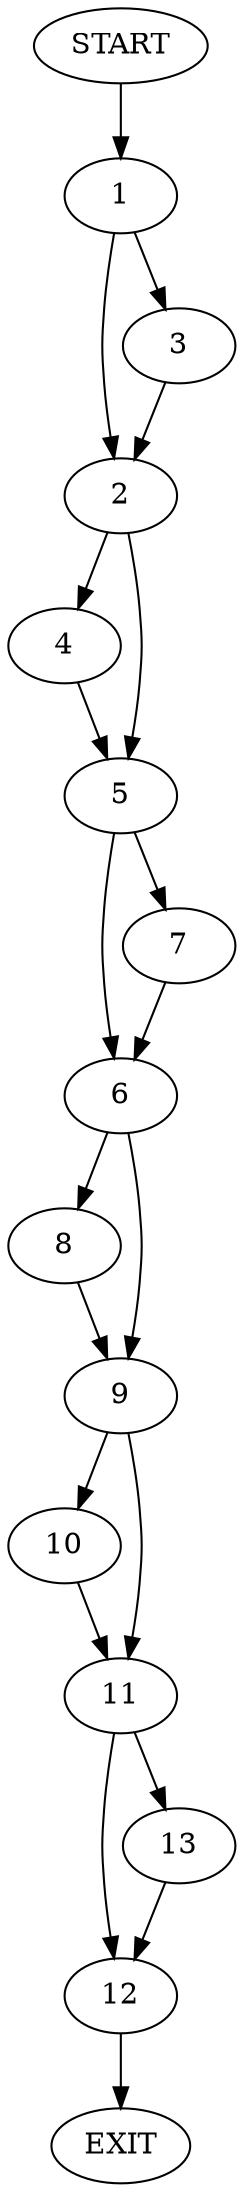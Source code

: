 digraph {
0 [label="START"]
14 [label="EXIT"]
0 -> 1
1 -> 2
1 -> 3
2 -> 4
2 -> 5
3 -> 2
4 -> 5
5 -> 6
5 -> 7
7 -> 6
6 -> 8
6 -> 9
9 -> 10
9 -> 11
8 -> 9
10 -> 11
11 -> 12
11 -> 13
12 -> 14
13 -> 12
}
